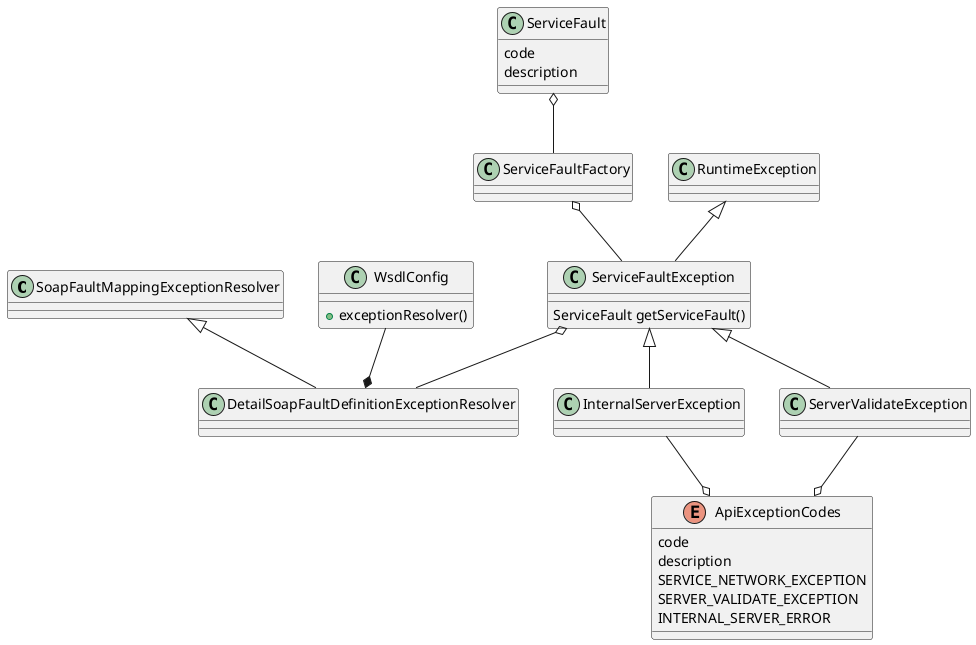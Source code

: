 @startuml

class SoapFaultMappingExceptionResolver
class WsdlConfig{
  +exceptionResolver()
}

enum ApiExceptionCodes {
code
description
SERVICE_NETWORK_EXCEPTION
SERVER_VALIDATE_EXCEPTION
INTERNAL_SERVER_ERROR
}
class DetailSoapFaultDefinitionExceptionResolver
class InternalServerException
class ServerValidateException
class ServiceFault{
code
description
}
class ServiceFaultException{
ServiceFault getServiceFault()
}
class ServiceFaultFactory
class RuntimeException

ServiceFaultException o-- DetailSoapFaultDefinitionExceptionResolver
ServiceFault o-- ServiceFaultFactory
ServiceFaultFactory o-- ServiceFaultException

RuntimeException <|-- ServiceFaultException
ServiceFaultException <|--  InternalServerException
ServiceFaultException <|--  ServerValidateException
InternalServerException --o ApiExceptionCodes
ServerValidateException --o ApiExceptionCodes

SoapFaultMappingExceptionResolver <|-- DetailSoapFaultDefinitionExceptionResolver
WsdlConfig --* DetailSoapFaultDefinitionExceptionResolver


@enduml